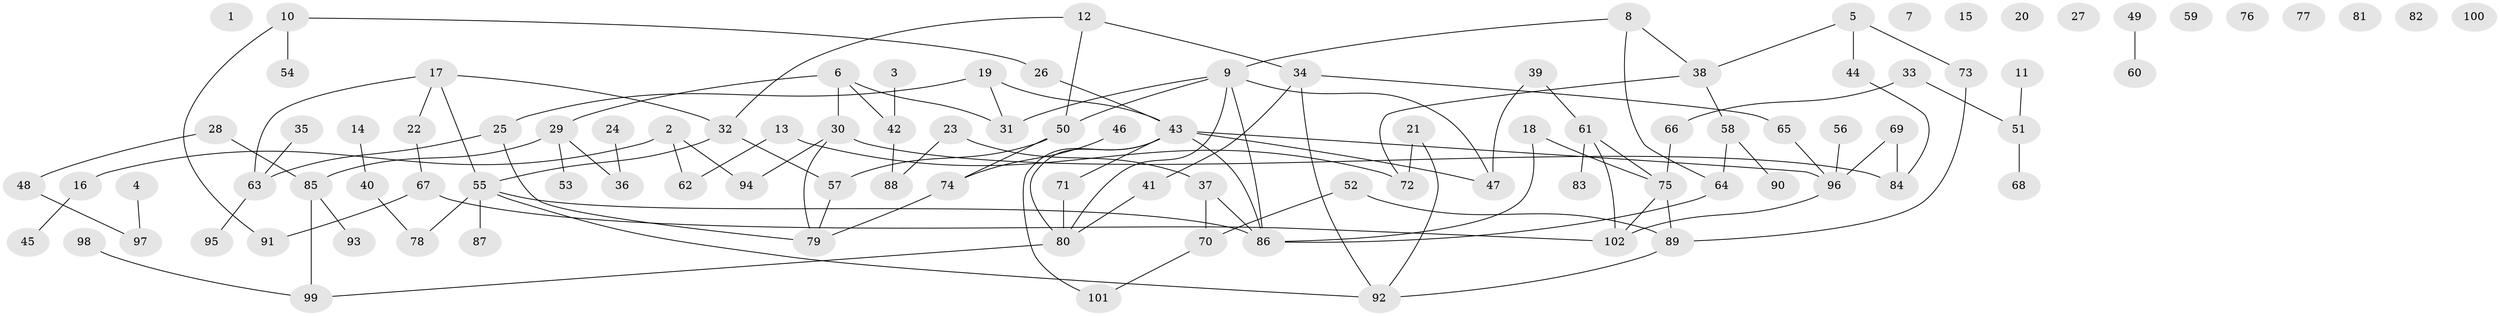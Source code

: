// Generated by graph-tools (version 1.1) at 2025/39/03/09/25 04:39:48]
// undirected, 102 vertices, 120 edges
graph export_dot {
graph [start="1"]
  node [color=gray90,style=filled];
  1;
  2;
  3;
  4;
  5;
  6;
  7;
  8;
  9;
  10;
  11;
  12;
  13;
  14;
  15;
  16;
  17;
  18;
  19;
  20;
  21;
  22;
  23;
  24;
  25;
  26;
  27;
  28;
  29;
  30;
  31;
  32;
  33;
  34;
  35;
  36;
  37;
  38;
  39;
  40;
  41;
  42;
  43;
  44;
  45;
  46;
  47;
  48;
  49;
  50;
  51;
  52;
  53;
  54;
  55;
  56;
  57;
  58;
  59;
  60;
  61;
  62;
  63;
  64;
  65;
  66;
  67;
  68;
  69;
  70;
  71;
  72;
  73;
  74;
  75;
  76;
  77;
  78;
  79;
  80;
  81;
  82;
  83;
  84;
  85;
  86;
  87;
  88;
  89;
  90;
  91;
  92;
  93;
  94;
  95;
  96;
  97;
  98;
  99;
  100;
  101;
  102;
  2 -- 16;
  2 -- 62;
  2 -- 94;
  3 -- 42;
  4 -- 97;
  5 -- 38;
  5 -- 44;
  5 -- 73;
  6 -- 29;
  6 -- 30;
  6 -- 31;
  6 -- 42;
  8 -- 9;
  8 -- 38;
  8 -- 64;
  9 -- 31;
  9 -- 47;
  9 -- 50;
  9 -- 80;
  9 -- 86;
  10 -- 26;
  10 -- 54;
  10 -- 91;
  11 -- 51;
  12 -- 32;
  12 -- 34;
  12 -- 50;
  13 -- 62;
  13 -- 72;
  14 -- 40;
  16 -- 45;
  17 -- 22;
  17 -- 32;
  17 -- 55;
  17 -- 63;
  18 -- 75;
  18 -- 86;
  19 -- 25;
  19 -- 31;
  19 -- 43;
  21 -- 72;
  21 -- 92;
  22 -- 67;
  23 -- 37;
  23 -- 88;
  24 -- 36;
  25 -- 63;
  25 -- 79;
  26 -- 43;
  28 -- 48;
  28 -- 85;
  29 -- 36;
  29 -- 53;
  29 -- 85;
  30 -- 79;
  30 -- 84;
  30 -- 94;
  32 -- 55;
  32 -- 57;
  33 -- 51;
  33 -- 66;
  34 -- 41;
  34 -- 65;
  34 -- 92;
  35 -- 63;
  37 -- 70;
  37 -- 86;
  38 -- 58;
  38 -- 72;
  39 -- 47;
  39 -- 61;
  40 -- 78;
  41 -- 80;
  42 -- 88;
  43 -- 47;
  43 -- 71;
  43 -- 80;
  43 -- 86;
  43 -- 96;
  43 -- 101;
  44 -- 84;
  46 -- 74;
  48 -- 97;
  49 -- 60;
  50 -- 57;
  50 -- 74;
  51 -- 68;
  52 -- 70;
  52 -- 89;
  55 -- 78;
  55 -- 86;
  55 -- 87;
  55 -- 92;
  56 -- 96;
  57 -- 79;
  58 -- 64;
  58 -- 90;
  61 -- 75;
  61 -- 83;
  61 -- 102;
  63 -- 95;
  64 -- 86;
  65 -- 96;
  66 -- 75;
  67 -- 91;
  67 -- 102;
  69 -- 84;
  69 -- 96;
  70 -- 101;
  71 -- 80;
  73 -- 89;
  74 -- 79;
  75 -- 89;
  75 -- 102;
  80 -- 99;
  85 -- 93;
  85 -- 99;
  89 -- 92;
  96 -- 102;
  98 -- 99;
}
